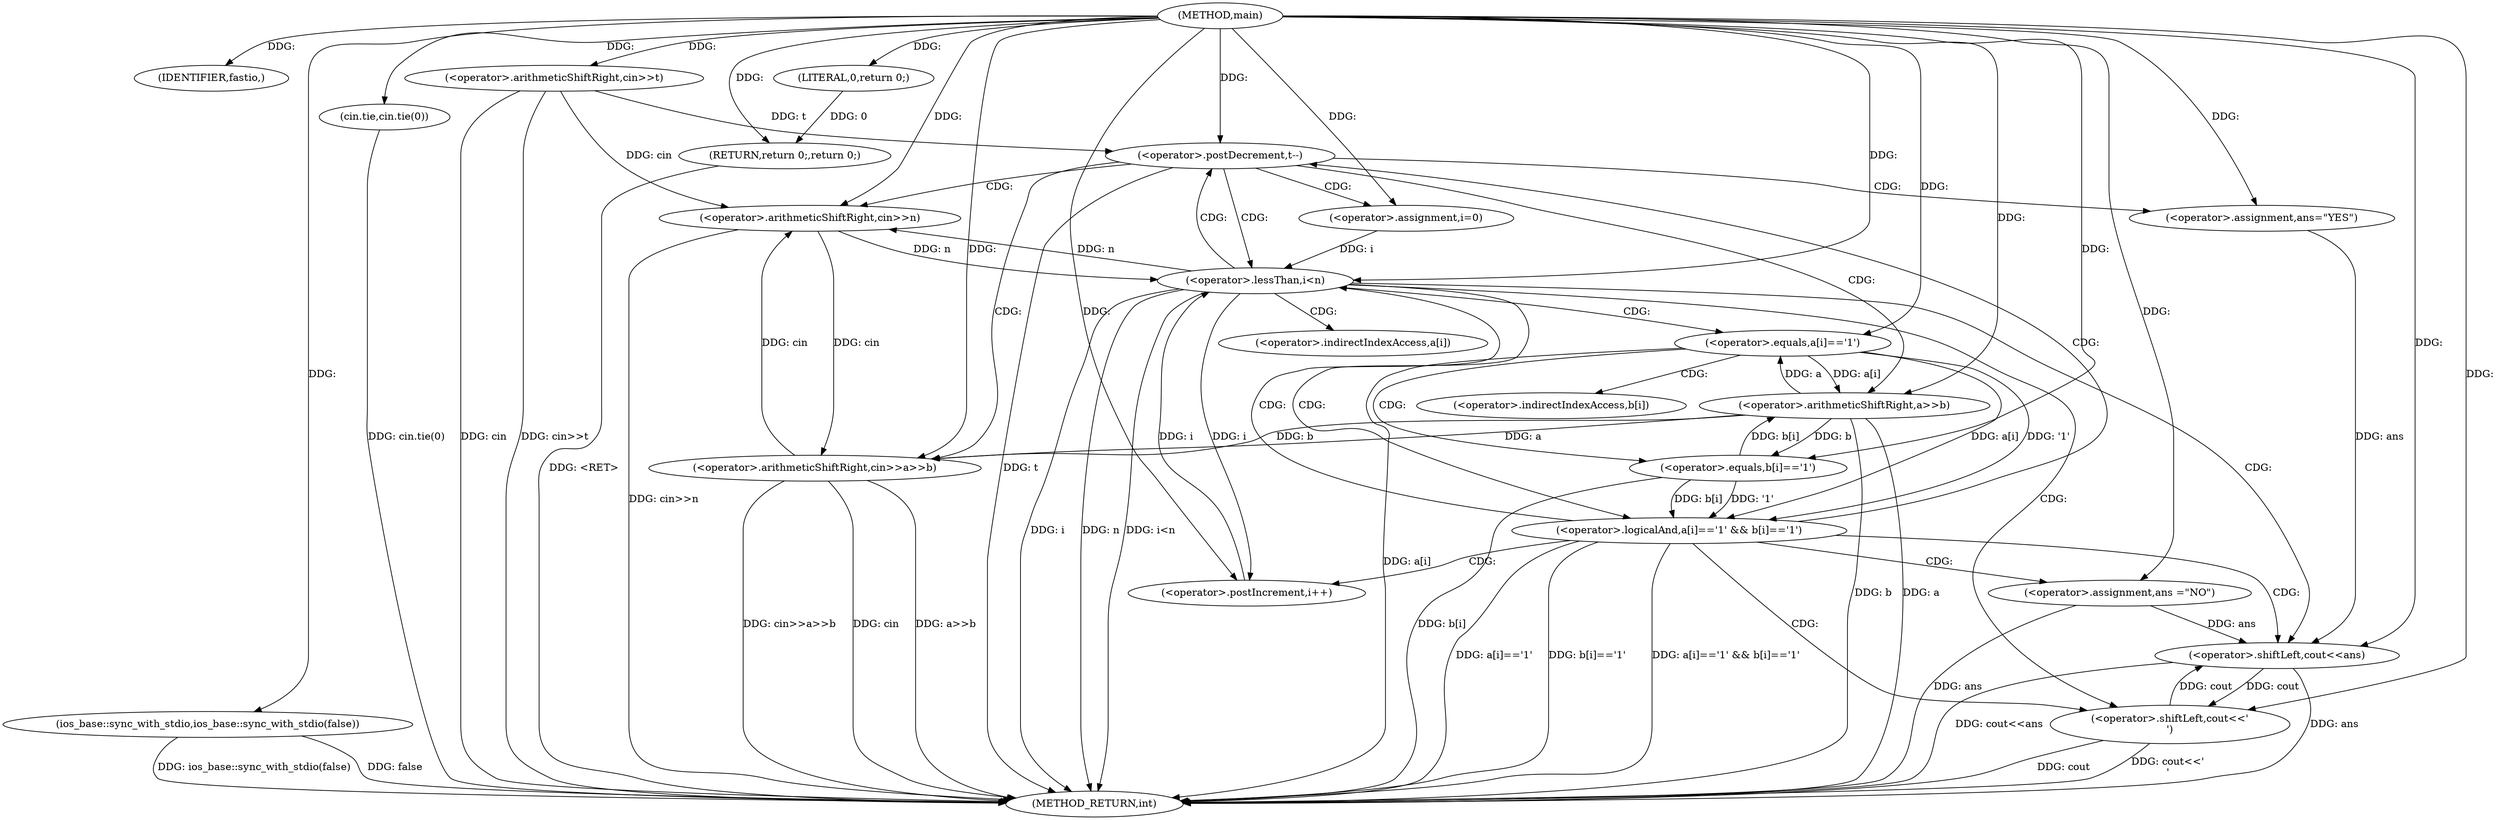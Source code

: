 digraph "main" {  
"1000192" [label = "(METHOD,main)" ]
"1000257" [label = "(METHOD_RETURN,int)" ]
"1000194" [label = "(IDENTIFIER,fastio,)" ]
"1000195" [label = "(ios_base::sync_with_stdio,ios_base::sync_with_stdio(false))" ]
"1000197" [label = "(cin.tie,cin.tie(0))" ]
"1000200" [label = "(<operator>.arithmeticShiftRight,cin>>t)" ]
"1000255" [label = "(RETURN,return 0;,return 0;)" ]
"1000204" [label = "(<operator>.postDecrement,t--)" ]
"1000256" [label = "(LITERAL,0,return 0;)" ]
"1000208" [label = "(<operator>.arithmeticShiftRight,cin>>n)" ]
"1000213" [label = "(<operator>.arithmeticShiftRight,cin>>a>>b)" ]
"1000219" [label = "(<operator>.assignment,ans=\"YES\")" ]
"1000249" [label = "(<operator>.shiftLeft,cout<<ans)" ]
"1000252" [label = "(<operator>.shiftLeft,cout<<'\n')" ]
"1000224" [label = "(<operator>.assignment,i=0)" ]
"1000227" [label = "(<operator>.lessThan,i<n)" ]
"1000230" [label = "(<operator>.postIncrement,i++)" ]
"1000215" [label = "(<operator>.arithmeticShiftRight,a>>b)" ]
"1000233" [label = "(<operator>.logicalAnd,a[i]=='1' && b[i]=='1')" ]
"1000245" [label = "(<operator>.assignment,ans =\"NO\")" ]
"1000234" [label = "(<operator>.equals,a[i]=='1')" ]
"1000239" [label = "(<operator>.equals,b[i]=='1')" ]
"1000235" [label = "(<operator>.indirectIndexAccess,a[i])" ]
"1000240" [label = "(<operator>.indirectIndexAccess,b[i])" ]
  "1000255" -> "1000257"  [ label = "DDG: <RET>"] 
  "1000195" -> "1000257"  [ label = "DDG: ios_base::sync_with_stdio(false)"] 
  "1000197" -> "1000257"  [ label = "DDG: cin.tie(0)"] 
  "1000200" -> "1000257"  [ label = "DDG: cin"] 
  "1000200" -> "1000257"  [ label = "DDG: cin>>t"] 
  "1000204" -> "1000257"  [ label = "DDG: t"] 
  "1000208" -> "1000257"  [ label = "DDG: cin>>n"] 
  "1000213" -> "1000257"  [ label = "DDG: cin"] 
  "1000215" -> "1000257"  [ label = "DDG: a"] 
  "1000215" -> "1000257"  [ label = "DDG: b"] 
  "1000213" -> "1000257"  [ label = "DDG: a>>b"] 
  "1000213" -> "1000257"  [ label = "DDG: cin>>a>>b"] 
  "1000227" -> "1000257"  [ label = "DDG: i"] 
  "1000227" -> "1000257"  [ label = "DDG: n"] 
  "1000227" -> "1000257"  [ label = "DDG: i<n"] 
  "1000234" -> "1000257"  [ label = "DDG: a[i]"] 
  "1000233" -> "1000257"  [ label = "DDG: a[i]=='1'"] 
  "1000239" -> "1000257"  [ label = "DDG: b[i]"] 
  "1000233" -> "1000257"  [ label = "DDG: b[i]=='1'"] 
  "1000233" -> "1000257"  [ label = "DDG: a[i]=='1' && b[i]=='1'"] 
  "1000245" -> "1000257"  [ label = "DDG: ans"] 
  "1000249" -> "1000257"  [ label = "DDG: ans"] 
  "1000249" -> "1000257"  [ label = "DDG: cout<<ans"] 
  "1000252" -> "1000257"  [ label = "DDG: cout"] 
  "1000252" -> "1000257"  [ label = "DDG: cout<<'\n'"] 
  "1000195" -> "1000257"  [ label = "DDG: false"] 
  "1000192" -> "1000194"  [ label = "DDG: "] 
  "1000256" -> "1000255"  [ label = "DDG: 0"] 
  "1000192" -> "1000255"  [ label = "DDG: "] 
  "1000192" -> "1000195"  [ label = "DDG: "] 
  "1000192" -> "1000197"  [ label = "DDG: "] 
  "1000192" -> "1000200"  [ label = "DDG: "] 
  "1000192" -> "1000256"  [ label = "DDG: "] 
  "1000200" -> "1000204"  [ label = "DDG: t"] 
  "1000192" -> "1000204"  [ label = "DDG: "] 
  "1000192" -> "1000219"  [ label = "DDG: "] 
  "1000200" -> "1000208"  [ label = "DDG: cin"] 
  "1000213" -> "1000208"  [ label = "DDG: cin"] 
  "1000192" -> "1000208"  [ label = "DDG: "] 
  "1000227" -> "1000208"  [ label = "DDG: n"] 
  "1000208" -> "1000213"  [ label = "DDG: cin"] 
  "1000192" -> "1000213"  [ label = "DDG: "] 
  "1000215" -> "1000213"  [ label = "DDG: a"] 
  "1000215" -> "1000213"  [ label = "DDG: b"] 
  "1000192" -> "1000224"  [ label = "DDG: "] 
  "1000252" -> "1000249"  [ label = "DDG: cout"] 
  "1000192" -> "1000249"  [ label = "DDG: "] 
  "1000219" -> "1000249"  [ label = "DDG: ans"] 
  "1000245" -> "1000249"  [ label = "DDG: ans"] 
  "1000249" -> "1000252"  [ label = "DDG: cout"] 
  "1000192" -> "1000252"  [ label = "DDG: "] 
  "1000234" -> "1000215"  [ label = "DDG: a[i]"] 
  "1000192" -> "1000215"  [ label = "DDG: "] 
  "1000239" -> "1000215"  [ label = "DDG: b[i]"] 
  "1000224" -> "1000227"  [ label = "DDG: i"] 
  "1000230" -> "1000227"  [ label = "DDG: i"] 
  "1000192" -> "1000227"  [ label = "DDG: "] 
  "1000208" -> "1000227"  [ label = "DDG: n"] 
  "1000227" -> "1000230"  [ label = "DDG: i"] 
  "1000192" -> "1000230"  [ label = "DDG: "] 
  "1000234" -> "1000233"  [ label = "DDG: a[i]"] 
  "1000234" -> "1000233"  [ label = "DDG: '1'"] 
  "1000239" -> "1000233"  [ label = "DDG: '1'"] 
  "1000239" -> "1000233"  [ label = "DDG: b[i]"] 
  "1000192" -> "1000245"  [ label = "DDG: "] 
  "1000215" -> "1000234"  [ label = "DDG: a"] 
  "1000192" -> "1000234"  [ label = "DDG: "] 
  "1000215" -> "1000239"  [ label = "DDG: b"] 
  "1000192" -> "1000239"  [ label = "DDG: "] 
  "1000204" -> "1000215"  [ label = "CDG: "] 
  "1000204" -> "1000208"  [ label = "CDG: "] 
  "1000204" -> "1000213"  [ label = "CDG: "] 
  "1000204" -> "1000224"  [ label = "CDG: "] 
  "1000204" -> "1000227"  [ label = "CDG: "] 
  "1000204" -> "1000219"  [ label = "CDG: "] 
  "1000227" -> "1000234"  [ label = "CDG: "] 
  "1000227" -> "1000235"  [ label = "CDG: "] 
  "1000227" -> "1000252"  [ label = "CDG: "] 
  "1000227" -> "1000249"  [ label = "CDG: "] 
  "1000227" -> "1000233"  [ label = "CDG: "] 
  "1000227" -> "1000204"  [ label = "CDG: "] 
  "1000233" -> "1000227"  [ label = "CDG: "] 
  "1000233" -> "1000245"  [ label = "CDG: "] 
  "1000233" -> "1000230"  [ label = "CDG: "] 
  "1000233" -> "1000252"  [ label = "CDG: "] 
  "1000233" -> "1000249"  [ label = "CDG: "] 
  "1000233" -> "1000204"  [ label = "CDG: "] 
  "1000234" -> "1000239"  [ label = "CDG: "] 
  "1000234" -> "1000240"  [ label = "CDG: "] 
}
